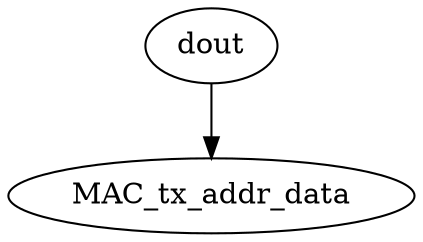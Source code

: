 strict digraph "" {
	dout	 [complexity=2,
		importance=0.117302628775,
		rank=0.0586513143873];
	MAC_tx_addr_data	 [complexity=0,
		importance=0.0703816250075,
		rank=0.0];
	dout -> MAC_tx_addr_data;
}
